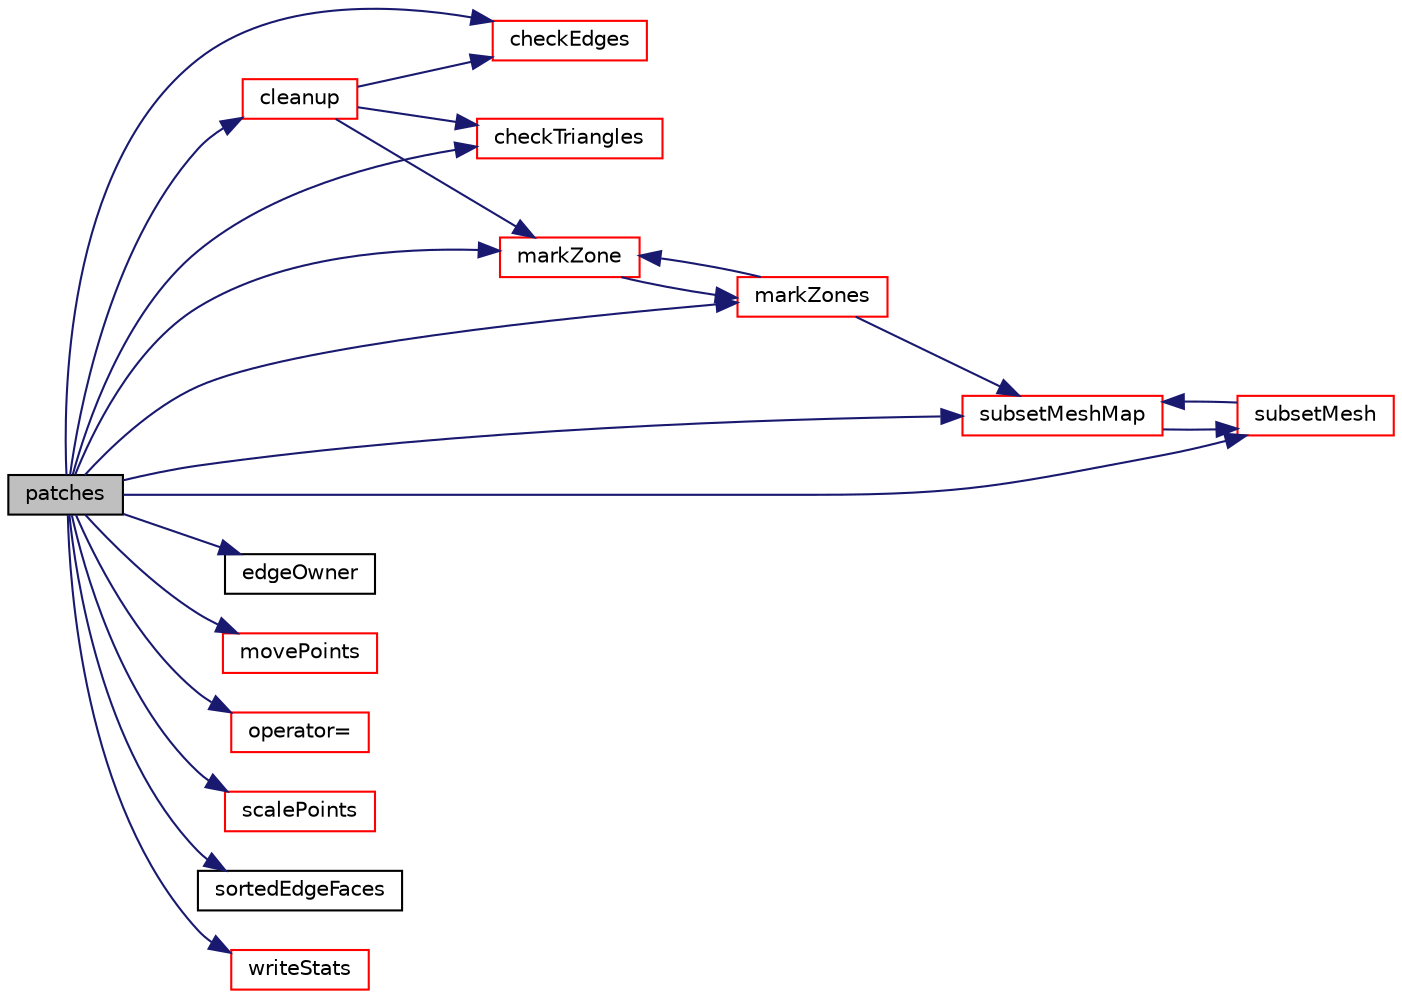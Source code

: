 digraph "patches"
{
  bgcolor="transparent";
  edge [fontname="Helvetica",fontsize="10",labelfontname="Helvetica",labelfontsize="10"];
  node [fontname="Helvetica",fontsize="10",shape=record];
  rankdir="LR";
  Node1 [label="patches",height=0.2,width=0.4,color="black", fillcolor="grey75", style="filled", fontcolor="black"];
  Node1 -> Node2 [color="midnightblue",fontsize="10",style="solid",fontname="Helvetica"];
  Node2 [label="checkEdges",height=0.2,width=0.4,color="red",URL="$a02758.html#a90f5f9407a227d55df8fa9120de9f122",tooltip="Check triply (or more) connected edges. "];
  Node1 -> Node3 [color="midnightblue",fontsize="10",style="solid",fontname="Helvetica"];
  Node3 [label="checkTriangles",height=0.2,width=0.4,color="red",URL="$a02758.html#a83d60f7fb6a16bf1a3c6c9d408b63509",tooltip="Check/remove duplicate/degenerate triangles. "];
  Node1 -> Node4 [color="midnightblue",fontsize="10",style="solid",fontname="Helvetica"];
  Node4 [label="cleanup",height=0.2,width=0.4,color="red",URL="$a02758.html#a71fb3698346366a55da6e64bdf82a89f",tooltip="Remove non-valid triangles. "];
  Node4 -> Node3 [color="midnightblue",fontsize="10",style="solid",fontname="Helvetica"];
  Node4 -> Node2 [color="midnightblue",fontsize="10",style="solid",fontname="Helvetica"];
  Node4 -> Node5 [color="midnightblue",fontsize="10",style="solid",fontname="Helvetica"];
  Node5 [label="markZone",height=0.2,width=0.4,color="red",URL="$a02758.html#adc515bcd3858a2f7c9ef58fdba3421a0",tooltip="Fill faceZone with currentZone for every face reachable. "];
  Node5 -> Node6 [color="midnightblue",fontsize="10",style="solid",fontname="Helvetica"];
  Node6 [label="markZones",height=0.2,width=0.4,color="red",URL="$a02758.html#ae3c972838ac29abd5969ccf6d74c88ad",tooltip="(size and) fills faceZone with zone of face. Zone is area "];
  Node6 -> Node5 [color="midnightblue",fontsize="10",style="solid",fontname="Helvetica"];
  Node6 -> Node7 [color="midnightblue",fontsize="10",style="solid",fontname="Helvetica"];
  Node7 [label="subsetMeshMap",height=0.2,width=0.4,color="red",URL="$a02758.html#a6a0af25f0010bd33402b27c6c45cdbb3",tooltip="&#39;Create&#39; sub mesh, including only faces for which "];
  Node7 -> Node8 [color="midnightblue",fontsize="10",style="solid",fontname="Helvetica"];
  Node8 [label="subsetMesh",height=0.2,width=0.4,color="red",URL="$a02758.html#ab3ce8dc063094bfa19385be14d1ed7e7",tooltip="Return new surface. Returns pointMap, faceMap from. "];
  Node8 -> Node7 [color="midnightblue",fontsize="10",style="solid",fontname="Helvetica"];
  Node1 -> Node9 [color="midnightblue",fontsize="10",style="solid",fontname="Helvetica"];
  Node9 [label="edgeOwner",height=0.2,width=0.4,color="black",URL="$a02758.html#ab631939e20db4a314e3f4b8f63865188",tooltip="If 2 face neighbours: label of face where ordering of edge. "];
  Node1 -> Node5 [color="midnightblue",fontsize="10",style="solid",fontname="Helvetica"];
  Node1 -> Node6 [color="midnightblue",fontsize="10",style="solid",fontname="Helvetica"];
  Node1 -> Node10 [color="midnightblue",fontsize="10",style="solid",fontname="Helvetica"];
  Node10 [label="movePoints",height=0.2,width=0.4,color="red",URL="$a02758.html#ab62834098bae1d3887f578c700754f39",tooltip="Move points. "];
  Node1 -> Node11 [color="midnightblue",fontsize="10",style="solid",fontname="Helvetica"];
  Node11 [label="operator=",height=0.2,width=0.4,color="red",URL="$a02758.html#a7007e1a39a89b943666033e034e1083b"];
  Node1 -> Node12 [color="midnightblue",fontsize="10",style="solid",fontname="Helvetica"];
  Node12 [label="scalePoints",height=0.2,width=0.4,color="red",URL="$a02758.html#a0c1576aa53e80d9150e2558061cc40c2",tooltip="Scale points. A non-positive factor is ignored. "];
  Node1 -> Node13 [color="midnightblue",fontsize="10",style="solid",fontname="Helvetica"];
  Node13 [label="sortedEdgeFaces",height=0.2,width=0.4,color="black",URL="$a02758.html#a3cc7a6894bd9dd4266fc0e2637257fea",tooltip="Return edge-face addressing sorted (for edges with more than. "];
  Node1 -> Node8 [color="midnightblue",fontsize="10",style="solid",fontname="Helvetica"];
  Node1 -> Node7 [color="midnightblue",fontsize="10",style="solid",fontname="Helvetica"];
  Node1 -> Node14 [color="midnightblue",fontsize="10",style="solid",fontname="Helvetica"];
  Node14 [label="writeStats",height=0.2,width=0.4,color="red",URL="$a02758.html#ac299ea1cad7e40cf1f599efeabb9baba",tooltip="Write some statistics. "];
}
